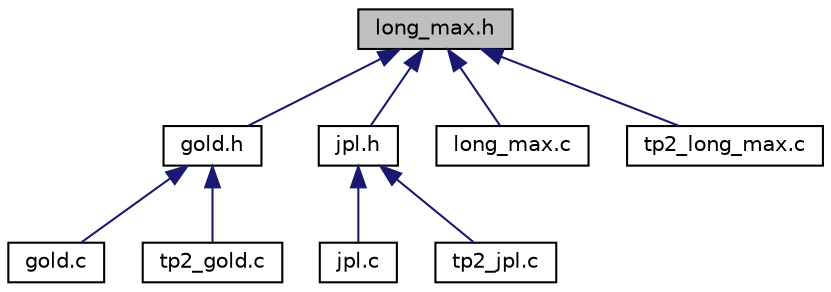 digraph "long_max.h"
{
 // LATEX_PDF_SIZE
  edge [fontname="Helvetica",fontsize="10",labelfontname="Helvetica",labelfontsize="10"];
  node [fontname="Helvetica",fontsize="10",shape=record];
  Node1 [label="long_max.h",height=0.2,width=0.4,color="black", fillcolor="grey75", style="filled", fontcolor="black",tooltip="Structures et prototypes des fonctions permettant la génération d'un codeur à Longueur Maximale."];
  Node1 -> Node2 [dir="back",color="midnightblue",fontsize="10",style="solid",fontname="Helvetica"];
  Node2 [label="gold.h",height=0.2,width=0.4,color="black", fillcolor="white", style="filled",URL="$gold_8h.html",tooltip="Structure et prototypes des fonctions permettant la mise en oeuvre d'un codeur de Gold."];
  Node2 -> Node3 [dir="back",color="midnightblue",fontsize="10",style="solid",fontname="Helvetica"];
  Node3 [label="gold.c",height=0.2,width=0.4,color="black", fillcolor="white", style="filled",URL="$gold_8c.html",tooltip="Génération d'un codeur de Gold."];
  Node2 -> Node4 [dir="back",color="midnightblue",fontsize="10",style="solid",fontname="Helvetica"];
  Node4 [label="tp2_gold.c",height=0.2,width=0.4,color="black", fillcolor="white", style="filled",URL="$tp2__gold_8c.html",tooltip="Programme principal pour tester le codeur de Gold."];
  Node1 -> Node5 [dir="back",color="midnightblue",fontsize="10",style="solid",fontname="Helvetica"];
  Node5 [label="jpl.h",height=0.2,width=0.4,color="black", fillcolor="white", style="filled",URL="$jpl_8h.html",tooltip="Structure et prototypes des fonctions permettant la mise en oeuvre d'un codeur JPL."];
  Node5 -> Node6 [dir="back",color="midnightblue",fontsize="10",style="solid",fontname="Helvetica"];
  Node6 [label="jpl.c",height=0.2,width=0.4,color="black", fillcolor="white", style="filled",URL="$jpl_8c.html",tooltip="Génération d'un codeur JPL."];
  Node5 -> Node7 [dir="back",color="midnightblue",fontsize="10",style="solid",fontname="Helvetica"];
  Node7 [label="tp2_jpl.c",height=0.2,width=0.4,color="black", fillcolor="white", style="filled",URL="$tp2__jpl_8c.html",tooltip="Programme principal pour tester le codeur JPL."];
  Node1 -> Node8 [dir="back",color="midnightblue",fontsize="10",style="solid",fontname="Helvetica"];
  Node8 [label="long_max.c",height=0.2,width=0.4,color="black", fillcolor="white", style="filled",URL="$long__max_8c.html",tooltip="Génération d'un codeur à Longueur Maximale."];
  Node1 -> Node9 [dir="back",color="midnightblue",fontsize="10",style="solid",fontname="Helvetica"];
  Node9 [label="tp2_long_max.c",height=0.2,width=0.4,color="black", fillcolor="white", style="filled",URL="$tp2__long__max_8c.html",tooltip="Programme principal pour tester le codeur à Longueur Maximale."];
}
